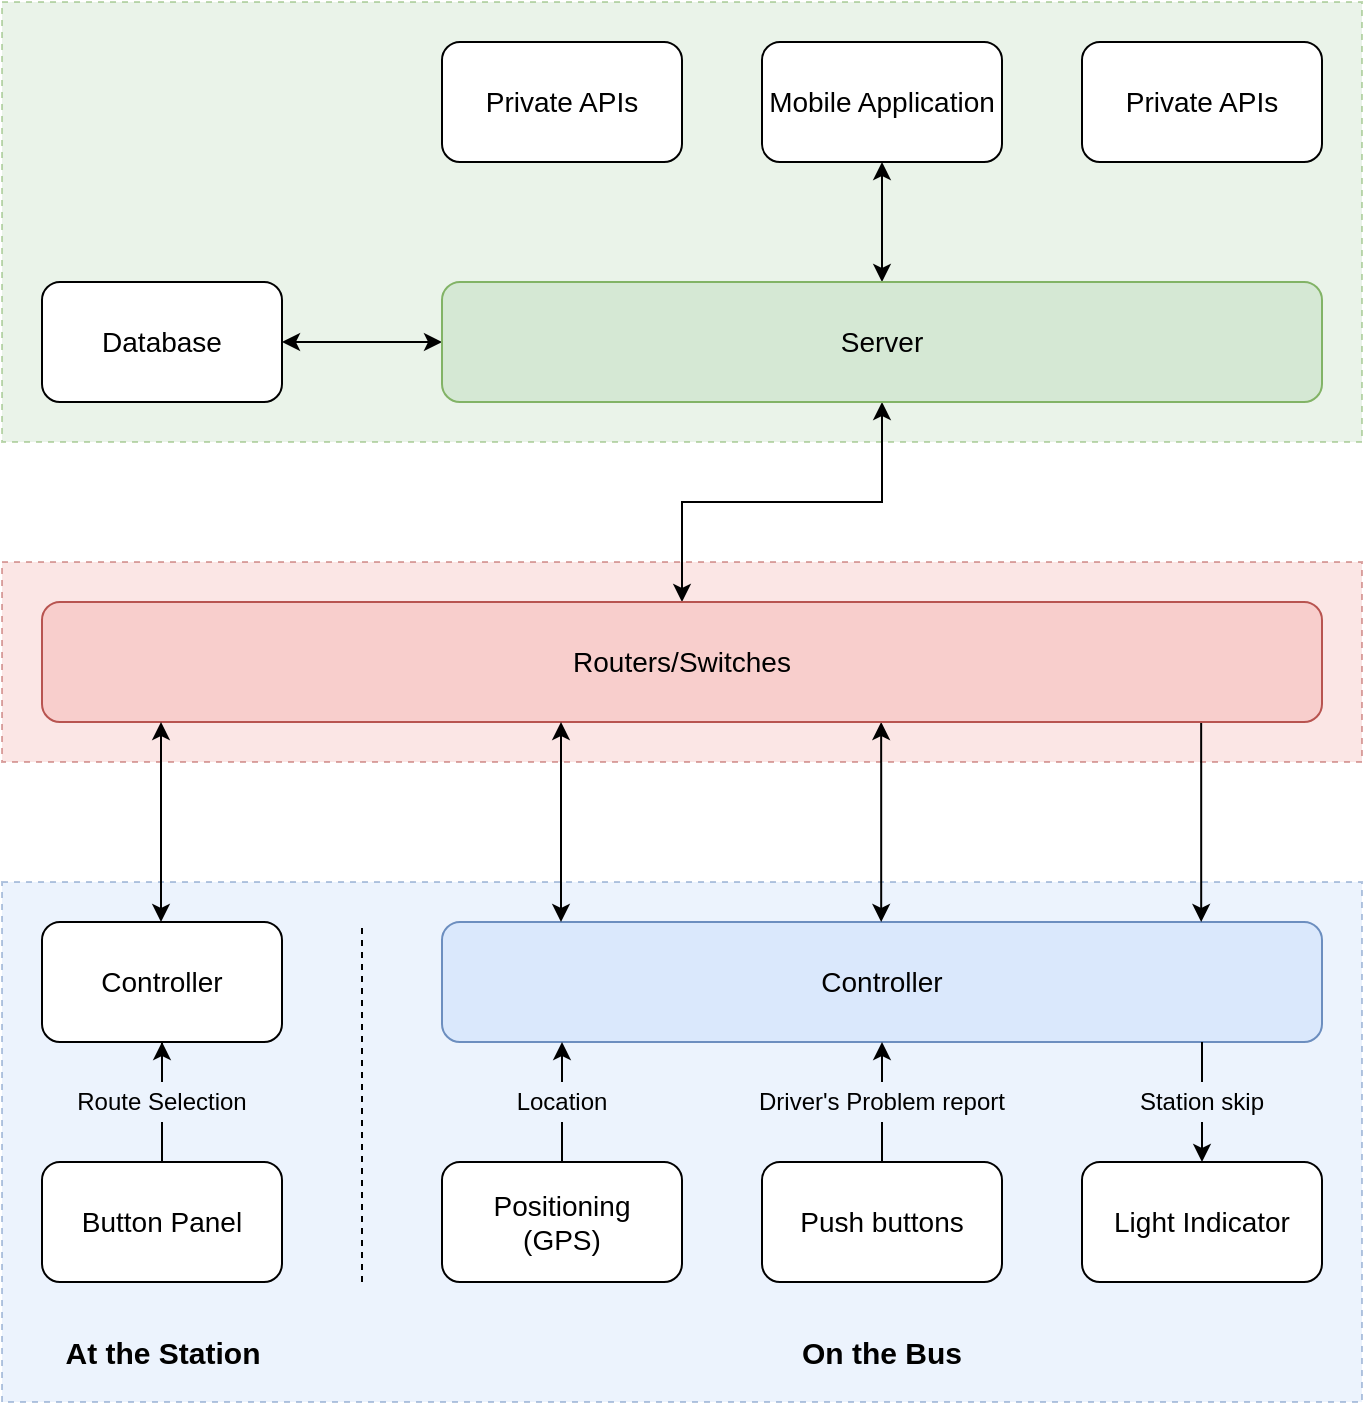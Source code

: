 <mxfile version="28.2.4">
  <diagram name="Page-1" id="P1Rhs9hLWekM3u_u5GfG">
    <mxGraphModel dx="1019" dy="1614" grid="1" gridSize="10" guides="1" tooltips="1" connect="1" arrows="1" fold="1" page="1" pageScale="1" pageWidth="850" pageHeight="1100" math="0" shadow="0">
      <root>
        <mxCell id="0" />
        <mxCell id="1" parent="0" />
        <mxCell id="6YXkIQpynCNFqppVOOFn-23" value="" style="rounded=0;whiteSpace=wrap;html=1;dashed=1;fillColor=#d5e8d4;strokeColor=#82b366;opacity=50;fontSize=14;" parent="1" vertex="1">
          <mxGeometry x="180" y="-260" width="680" height="220" as="geometry" />
        </mxCell>
        <mxCell id="6YXkIQpynCNFqppVOOFn-22" value="" style="rounded=0;whiteSpace=wrap;html=1;dashed=1;fillColor=#f8cecc;strokeColor=#b85450;opacity=50;fontSize=14;" parent="1" vertex="1">
          <mxGeometry x="180" y="20" width="680" height="100" as="geometry" />
        </mxCell>
        <mxCell id="6YXkIQpynCNFqppVOOFn-10" value="" style="rounded=0;whiteSpace=wrap;html=1;dashed=1;fillColor=#dae8fc;strokeColor=#6c8ebf;opacity=50;fontSize=14;" parent="1" vertex="1">
          <mxGeometry x="180" y="180" width="680" height="260" as="geometry" />
        </mxCell>
        <mxCell id="6YXkIQpynCNFqppVOOFn-1" value="Controller" style="rounded=1;whiteSpace=wrap;html=1;fontSize=14;fillColor=#dae8fc;strokeColor=#6c8ebf;" parent="1" vertex="1">
          <mxGeometry x="400" y="200" width="440" height="60" as="geometry" />
        </mxCell>
        <mxCell id="6YXkIQpynCNFqppVOOFn-2" value="Positioning&lt;div&gt;(GPS)&lt;/div&gt;" style="rounded=1;whiteSpace=wrap;html=1;fontSize=14;" parent="1" vertex="1">
          <mxGeometry x="400" y="320" width="120" height="60" as="geometry" />
        </mxCell>
        <mxCell id="6YXkIQpynCNFqppVOOFn-3" value="Light Indicator" style="rounded=1;whiteSpace=wrap;html=1;fillStyle=auto;fontSize=14;" parent="1" vertex="1">
          <mxGeometry x="720" y="320" width="120" height="60" as="geometry" />
        </mxCell>
        <mxCell id="6YXkIQpynCNFqppVOOFn-4" value="Push buttons" style="rounded=1;whiteSpace=wrap;html=1;fontSize=14;" parent="1" vertex="1">
          <mxGeometry x="560" y="320" width="120" height="60" as="geometry" />
        </mxCell>
        <mxCell id="6YXkIQpynCNFqppVOOFn-20" value="" style="edgeStyle=orthogonalEdgeStyle;rounded=0;orthogonalLoop=1;jettySize=auto;html=1;startArrow=classic;startFill=1;" parent="1" source="6YXkIQpynCNFqppVOOFn-5" target="6YXkIQpynCNFqppVOOFn-7" edge="1">
          <mxGeometry relative="1" as="geometry" />
        </mxCell>
        <mxCell id="6YXkIQpynCNFqppVOOFn-21" value="" style="edgeStyle=orthogonalEdgeStyle;rounded=0;orthogonalLoop=1;jettySize=auto;html=1;startArrow=classic;startFill=1;" parent="1" source="6YXkIQpynCNFqppVOOFn-5" target="6YXkIQpynCNFqppVOOFn-6" edge="1">
          <mxGeometry relative="1" as="geometry" />
        </mxCell>
        <mxCell id="4-XDOQkDN4WXzjCxwZ7--8" value="" style="edgeStyle=orthogonalEdgeStyle;rounded=0;orthogonalLoop=1;jettySize=auto;html=1;startArrow=classic;startFill=1;" edge="1" parent="1" source="6YXkIQpynCNFqppVOOFn-5" target="4-XDOQkDN4WXzjCxwZ7--5">
          <mxGeometry relative="1" as="geometry" />
        </mxCell>
        <mxCell id="6YXkIQpynCNFqppVOOFn-5" value="Server" style="rounded=1;whiteSpace=wrap;html=1;fontSize=14;fillColor=#d5e8d4;strokeColor=#82b366;" parent="1" vertex="1">
          <mxGeometry x="400" y="-120" width="440" height="60" as="geometry" />
        </mxCell>
        <mxCell id="6YXkIQpynCNFqppVOOFn-6" value="Database" style="rounded=1;whiteSpace=wrap;html=1;fontSize=14;" parent="1" vertex="1">
          <mxGeometry x="200" y="-120" width="120" height="60" as="geometry" />
        </mxCell>
        <mxCell id="6YXkIQpynCNFqppVOOFn-7" value="Mobile Application" style="rounded=1;whiteSpace=wrap;html=1;fontSize=14;" parent="1" vertex="1">
          <mxGeometry x="560" y="-240" width="120" height="60" as="geometry" />
        </mxCell>
        <mxCell id="6YXkIQpynCNFqppVOOFn-8" value="Controller" style="rounded=1;whiteSpace=wrap;html=1;fontSize=14;" parent="1" vertex="1">
          <mxGeometry x="200" y="200" width="120" height="60" as="geometry" />
        </mxCell>
        <mxCell id="6YXkIQpynCNFqppVOOFn-17" value="" style="edgeStyle=orthogonalEdgeStyle;rounded=0;orthogonalLoop=1;jettySize=auto;html=1;" parent="1" source="4-XDOQkDN4WXzjCxwZ7--9" target="6YXkIQpynCNFqppVOOFn-8" edge="1">
          <mxGeometry relative="1" as="geometry" />
        </mxCell>
        <mxCell id="4-XDOQkDN4WXzjCxwZ7--13" style="edgeStyle=orthogonalEdgeStyle;rounded=0;orthogonalLoop=1;jettySize=auto;html=1;entryX=0.5;entryY=1;entryDx=0;entryDy=0;endArrow=none;endFill=0;" edge="1" parent="1" source="6YXkIQpynCNFqppVOOFn-9" target="4-XDOQkDN4WXzjCxwZ7--9">
          <mxGeometry relative="1" as="geometry" />
        </mxCell>
        <mxCell id="6YXkIQpynCNFqppVOOFn-9" value="Button Panel" style="rounded=1;whiteSpace=wrap;html=1;fontSize=14;" parent="1" vertex="1">
          <mxGeometry x="200" y="320" width="120" height="60" as="geometry" />
        </mxCell>
        <mxCell id="6YXkIQpynCNFqppVOOFn-12" value="" style="endArrow=none;html=1;rounded=0;dashed=1;fontSize=14;" parent="1" edge="1">
          <mxGeometry width="50" height="50" relative="1" as="geometry">
            <mxPoint x="360" y="380" as="sourcePoint" />
            <mxPoint x="360" y="200" as="targetPoint" />
          </mxGeometry>
        </mxCell>
        <mxCell id="6YXkIQpynCNFqppVOOFn-14" value="At the Station" style="text;html=1;align=center;verticalAlign=middle;whiteSpace=wrap;rounded=0;fontSize=15;fontStyle=1" parent="1" vertex="1">
          <mxGeometry x="207.5" y="400" width="105" height="30" as="geometry" />
        </mxCell>
        <mxCell id="6YXkIQpynCNFqppVOOFn-15" value="On the Bus" style="text;html=1;align=center;verticalAlign=middle;whiteSpace=wrap;rounded=0;fontStyle=1;fontSize=15;" parent="1" vertex="1">
          <mxGeometry x="575" y="400" width="90" height="30" as="geometry" />
        </mxCell>
        <mxCell id="6YXkIQpynCNFqppVOOFn-28" style="edgeStyle=orthogonalEdgeStyle;rounded=0;orthogonalLoop=1;jettySize=auto;html=1;startArrow=classic;startFill=1;endArrow=classic;endFill=1;" parent="1" edge="1">
          <mxGeometry relative="1" as="geometry">
            <mxPoint x="619.58" y="100" as="sourcePoint" />
            <mxPoint x="619.58" y="200" as="targetPoint" />
            <Array as="points">
              <mxPoint x="619.58" y="200" />
            </Array>
          </mxGeometry>
        </mxCell>
        <mxCell id="6YXkIQpynCNFqppVOOFn-29" style="edgeStyle=orthogonalEdgeStyle;rounded=0;orthogonalLoop=1;jettySize=auto;html=1;" parent="1" edge="1">
          <mxGeometry relative="1" as="geometry">
            <mxPoint x="779.58" y="100" as="sourcePoint" />
            <mxPoint x="779.58" y="200" as="targetPoint" />
            <Array as="points">
              <mxPoint x="779.58" y="200" />
            </Array>
          </mxGeometry>
        </mxCell>
        <mxCell id="4-XDOQkDN4WXzjCxwZ7--1" value="Private APIs" style="rounded=1;whiteSpace=wrap;html=1;fontSize=14;" vertex="1" parent="1">
          <mxGeometry x="720" y="-240" width="120" height="60" as="geometry" />
        </mxCell>
        <mxCell id="4-XDOQkDN4WXzjCxwZ7--2" value="Private APIs" style="rounded=1;whiteSpace=wrap;html=1;fontSize=14;" vertex="1" parent="1">
          <mxGeometry x="400" y="-240" width="120" height="60" as="geometry" />
        </mxCell>
        <mxCell id="4-XDOQkDN4WXzjCxwZ7--5" value="Routers/Switches" style="rounded=1;whiteSpace=wrap;html=1;fontSize=14;fillColor=#f8cecc;strokeColor=#b85450;" vertex="1" parent="1">
          <mxGeometry x="200" y="40" width="640" height="60" as="geometry" />
        </mxCell>
        <mxCell id="4-XDOQkDN4WXzjCxwZ7--6" style="edgeStyle=orthogonalEdgeStyle;rounded=0;orthogonalLoop=1;jettySize=auto;html=1;startArrow=classic;startFill=1;endArrow=classic;endFill=1;" edge="1" parent="1">
          <mxGeometry relative="1" as="geometry">
            <mxPoint x="459.5" y="100" as="sourcePoint" />
            <mxPoint x="459.5" y="200" as="targetPoint" />
            <Array as="points">
              <mxPoint x="459.5" y="200" />
            </Array>
          </mxGeometry>
        </mxCell>
        <mxCell id="4-XDOQkDN4WXzjCxwZ7--7" style="edgeStyle=orthogonalEdgeStyle;rounded=0;orthogonalLoop=1;jettySize=auto;html=1;startArrow=classic;startFill=1;endArrow=classic;endFill=1;" edge="1" parent="1">
          <mxGeometry relative="1" as="geometry">
            <mxPoint x="259.5" y="100" as="sourcePoint" />
            <mxPoint x="259.5" y="200" as="targetPoint" />
            <Array as="points">
              <mxPoint x="259.5" y="200" />
            </Array>
          </mxGeometry>
        </mxCell>
        <mxCell id="4-XDOQkDN4WXzjCxwZ7--9" value="Route Selection" style="text;html=1;align=center;verticalAlign=middle;whiteSpace=wrap;rounded=0;" vertex="1" parent="1">
          <mxGeometry x="210" y="280" width="100" height="20" as="geometry" />
        </mxCell>
        <mxCell id="4-XDOQkDN4WXzjCxwZ7--17" value="" style="group" vertex="1" connectable="0" parent="1">
          <mxGeometry x="410" y="260" width="100" height="60" as="geometry" />
        </mxCell>
        <mxCell id="4-XDOQkDN4WXzjCxwZ7--14" value="" style="edgeStyle=orthogonalEdgeStyle;rounded=0;orthogonalLoop=1;jettySize=auto;html=1;" edge="1" parent="4-XDOQkDN4WXzjCxwZ7--17" source="4-XDOQkDN4WXzjCxwZ7--16">
          <mxGeometry relative="1" as="geometry">
            <mxPoint x="50" as="targetPoint" />
          </mxGeometry>
        </mxCell>
        <mxCell id="4-XDOQkDN4WXzjCxwZ7--15" style="edgeStyle=orthogonalEdgeStyle;rounded=0;orthogonalLoop=1;jettySize=auto;html=1;entryX=0.5;entryY=1;entryDx=0;entryDy=0;endArrow=none;endFill=0;" edge="1" parent="4-XDOQkDN4WXzjCxwZ7--17" target="4-XDOQkDN4WXzjCxwZ7--16">
          <mxGeometry relative="1" as="geometry">
            <mxPoint x="50" y="60" as="sourcePoint" />
          </mxGeometry>
        </mxCell>
        <mxCell id="4-XDOQkDN4WXzjCxwZ7--16" value="Location" style="text;html=1;align=center;verticalAlign=middle;whiteSpace=wrap;rounded=0;" vertex="1" parent="4-XDOQkDN4WXzjCxwZ7--17">
          <mxGeometry y="20" width="100" height="20" as="geometry" />
        </mxCell>
        <mxCell id="4-XDOQkDN4WXzjCxwZ7--19" value="" style="group" vertex="1" connectable="0" parent="1">
          <mxGeometry x="570" y="260" width="140" height="60" as="geometry" />
        </mxCell>
        <mxCell id="4-XDOQkDN4WXzjCxwZ7--20" value="" style="edgeStyle=orthogonalEdgeStyle;rounded=0;orthogonalLoop=1;jettySize=auto;html=1;" edge="1" parent="4-XDOQkDN4WXzjCxwZ7--19" source="4-XDOQkDN4WXzjCxwZ7--22">
          <mxGeometry relative="1" as="geometry">
            <mxPoint x="50" as="targetPoint" />
          </mxGeometry>
        </mxCell>
        <mxCell id="4-XDOQkDN4WXzjCxwZ7--21" style="edgeStyle=orthogonalEdgeStyle;rounded=0;orthogonalLoop=1;jettySize=auto;html=1;entryX=0.5;entryY=1;entryDx=0;entryDy=0;endArrow=none;endFill=0;" edge="1" parent="4-XDOQkDN4WXzjCxwZ7--19" target="4-XDOQkDN4WXzjCxwZ7--22">
          <mxGeometry relative="1" as="geometry">
            <mxPoint x="50" y="60" as="sourcePoint" />
          </mxGeometry>
        </mxCell>
        <mxCell id="4-XDOQkDN4WXzjCxwZ7--22" value="Driver&#39;s Problem report" style="text;html=1;align=center;verticalAlign=middle;whiteSpace=wrap;rounded=0;" vertex="1" parent="4-XDOQkDN4WXzjCxwZ7--19">
          <mxGeometry x="-20" y="20" width="140" height="20" as="geometry" />
        </mxCell>
        <mxCell id="4-XDOQkDN4WXzjCxwZ7--28" value="" style="group" vertex="1" connectable="0" parent="1">
          <mxGeometry x="730" y="260" width="100" height="60" as="geometry" />
        </mxCell>
        <mxCell id="4-XDOQkDN4WXzjCxwZ7--29" value="" style="edgeStyle=orthogonalEdgeStyle;rounded=0;orthogonalLoop=1;jettySize=auto;html=1;endArrow=none;endFill=0;" edge="1" parent="4-XDOQkDN4WXzjCxwZ7--28" source="4-XDOQkDN4WXzjCxwZ7--31">
          <mxGeometry relative="1" as="geometry">
            <mxPoint x="50" as="targetPoint" />
          </mxGeometry>
        </mxCell>
        <mxCell id="4-XDOQkDN4WXzjCxwZ7--30" style="edgeStyle=orthogonalEdgeStyle;rounded=0;orthogonalLoop=1;jettySize=auto;html=1;entryX=0.5;entryY=1;entryDx=0;entryDy=0;endArrow=none;endFill=0;startArrow=classic;startFill=1;" edge="1" parent="4-XDOQkDN4WXzjCxwZ7--28" target="4-XDOQkDN4WXzjCxwZ7--31">
          <mxGeometry relative="1" as="geometry">
            <mxPoint x="50" y="60" as="sourcePoint" />
          </mxGeometry>
        </mxCell>
        <mxCell id="4-XDOQkDN4WXzjCxwZ7--31" value="Station skip" style="text;html=1;align=center;verticalAlign=middle;whiteSpace=wrap;rounded=0;" vertex="1" parent="4-XDOQkDN4WXzjCxwZ7--28">
          <mxGeometry y="20" width="100" height="20" as="geometry" />
        </mxCell>
      </root>
    </mxGraphModel>
  </diagram>
</mxfile>
